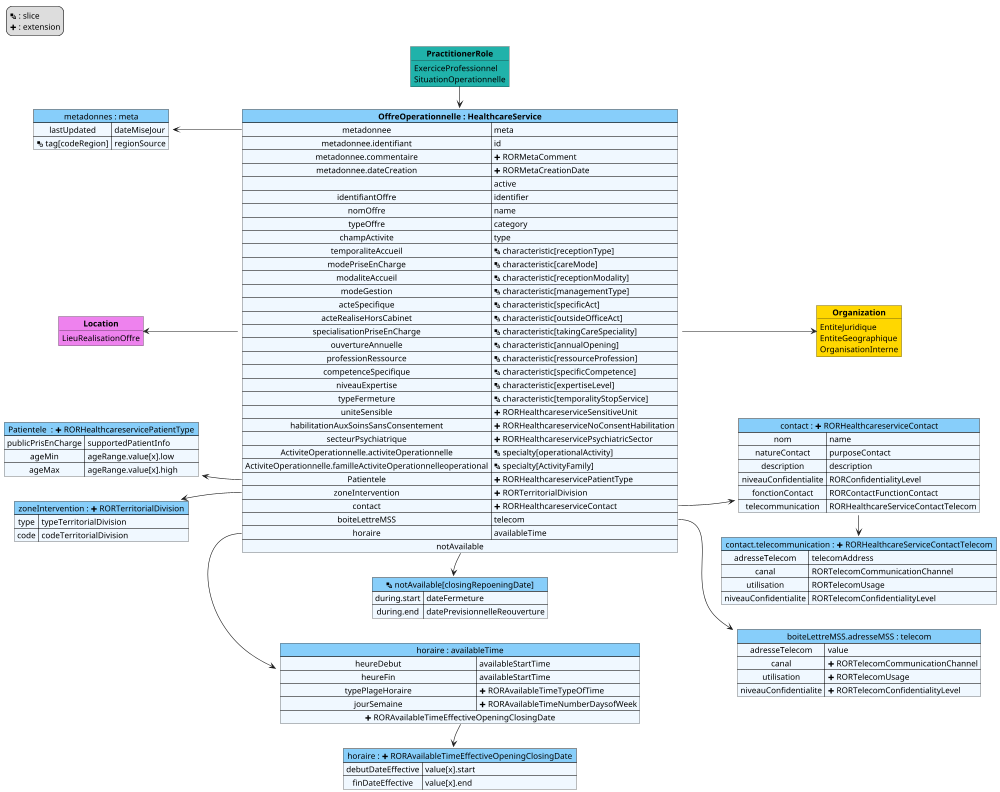 @startuml mapping-HealthcareService

left to right direction

scale 1000 width

legend top left
  <&layers> : slice
  <&plus> : extension
endlegend


map "metadonnes : meta" as meta #back:AliceBlue;header:LightSkyBlue {
    lastUpdated => dateMiseJour 
    <&layers> tag[codeRegion] => regionSource
}

map "Patientele  : <&plus> RORHealthcareservicePatientType" as RORHealthcareservicePatientType #back:AliceBlue;header:LightSkyBlue {
    publicPrisEnCharge => supportedPatientInfo
    ageMin => ageRange.value[x].low
    ageMax => ageRange.value[x].high
}

map "zoneIntervention : <&plus> RORTerritorialDivision" as RORTerritorialDivision #back:AliceBlue;header:LightSkyBlue {
    type => typeTerritorialDivision
    code => codeTerritorialDivision
}

map "<&layers> notAvailable[closingRepoeningDate]" as notAvailable #back:AliceBlue;header:LightSkyBlue {
    during.start => dateFermeture
    during.end => datePrevisionnelleReouverture
}

map "horaire : <&plus> RORAvailableTimeEffectiveOpeningClosingDate" as RORAvailableTimeEffectiveOpeningClosingDate #back:AliceBlue;header:LightSkyBlue {
    debutDateEffective => value[x].start
    finDateEffective => value[x].end
}

map "horaire : availableTime" as availableTime #back:AliceBlue;header:LightSkyBlue {
    heureDebut => availableStartTime
    heureFin => availableStartTime
    typePlageHoraire => <&plus> RORAvailableTimeTypeOfTime
    jourSemaine => <&plus> RORAvailableTimeNumberDaysofWeek
    <&plus> RORAvailableTimeEffectiveOpeningClosingDate *-> RORAvailableTimeEffectiveOpeningClosingDate
}

map "boiteLettreMSS.adresseMSS : telecom" as telecom #back:AliceBlue;header:LightSkyBlue {
    adresseTelecom => value
    canal => <&plus> RORTelecomCommunicationChannel
    utilisation => <&plus> RORTelecomUsage
    niveauConfidentialite => <&plus> RORTelecomConfidentialityLevel
}

map "contact : <&plus> RORHealthcareserviceContact" as RORHealthcareserviceContact #back:AliceBlue;header:LightSkyBlue {
    nom => name
    natureContact => purposeContact
    description => description
    niveauConfidentialite => RORConfidentialityLevel
    fonctionContact => RORContactFunctionContact
    telecommunication => RORHealthcareServiceContactTelecom
}

map "contact.telecommunication : <&plus> RORHealthcareServiceContactTelecom" as RORHealthcareServiceContactTelecom #back:AliceBlue;header:LightSkyBlue {
    adresseTelecom => telecomAddress
    canal => RORTelecomCommunicationChannel
    utilisation => RORTelecomUsage
    niveauConfidentialite => RORTelecomConfidentialityLevel
}


map "**OffreOperationnelle : HealthcareService**" as HS #back:AliceBlue;header:LightSkyBlue {
    metadonnee => meta 
    metadonnee.identifiant => id
    metadonnee.commentaire => <&plus> RORMetaComment
    metadonnee.dateCreation => <&plus> RORMetaCreationDate
    => active
    identifiantOffre => identifier
    nomOffre => name
    typeOffre => category
    champActivite => type
    temporaliteAccueil => <&layers> characteristic[receptionType]
    modePriseEnCharge => <&layers> characteristic[careMode]
    modaliteAccueil => <&layers> characteristic[receptionModality]
    modeGestion => <&layers> characteristic[managementType]
    acteSpecifique => <&layers> characteristic[specificAct]
    acteRealiseHorsCabinet => <&layers> characteristic[outsideOfficeAct]
    specialisationPriseEnCharge => <&layers> characteristic[takingCareSpeciality]
    ouvertureAnnuelle => <&layers> characteristic[annualOpening]
    professionRessource => <&layers> characteristic[ressourceProfession]
    competenceSpecifique => <&layers> characteristic[specificCompetence]
    niveauExpertise  => <&layers> characteristic[expertiseLevel]
    typeFermeture => <&layers> characteristic[temporalityStopService]
    uniteSensible => <&plus> RORHealthcareserviceSensitiveUnit
    habilitationAuxSoinsSansConsentement => <&plus> RORHealthcareserviceNoConsentHabilitation
    secteurPsychiatrique => <&plus> RORHealthcareservicePsychiatricSector
    ActiviteOperationnelle.activiteOperationnelle => <&layers> specialty[operationalActivity]
    ActiviteOperationnelle.familleActiviteOperationnelleoperational => <&layers> specialty[ActivityFamily]
    Patientele => <&plus> RORHealthcareservicePatientType
    zoneIntervention => <&plus> RORTerritorialDivision
    contact => <&plus> RORHealthcareserviceContact
    boiteLettreMSS => telecom
    horaire => availableTime
    notAvailable *-> notAvailable
}

meta <-- HS::metadonnee
HS::horaire -> availableTime 
RORHealthcareservicePatientType <-- HS::Patientele
RORTerritorialDivision <-- HS::zoneIntervention
HS::boiteLettreMSS --> telecom
HS::contact --> RORHealthcareserviceContact
RORHealthcareserviceContact -> RORHealthcareServiceContactTelecom


object "**PractitionerRole**" as PR #LightSeaGreen {
    ExerciceProfessionnel
    SituationOperationnelle
}

object "**Location**" as L #Violet {
    LieuRealisationOffre
}

object "**Organization**" as O #Gold {
    EntiteJuridique
    EntiteGeographique
    OrganisationInterne
}

PR -> HS
L <-- HS
HS --> O

@enduml
